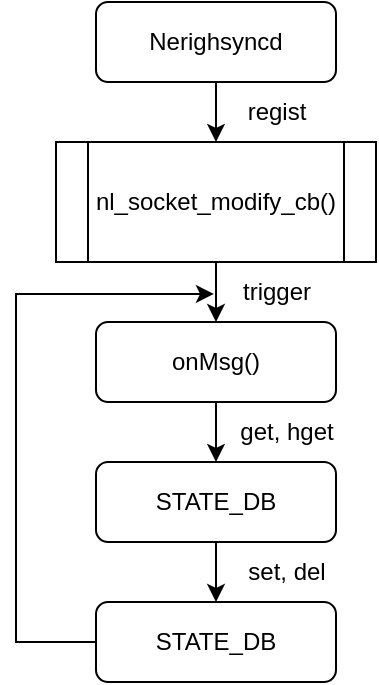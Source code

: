 <mxfile version="20.1.2" type="github">
  <diagram id="C5RBs43oDa-KdzZeNtuy" name="Page-1">
    <mxGraphModel dx="1054" dy="523" grid="1" gridSize="10" guides="1" tooltips="1" connect="1" arrows="1" fold="1" page="1" pageScale="1" pageWidth="827" pageHeight="1169" math="0" shadow="0">
      <root>
        <mxCell id="WIyWlLk6GJQsqaUBKTNV-0" />
        <mxCell id="WIyWlLk6GJQsqaUBKTNV-1" parent="WIyWlLk6GJQsqaUBKTNV-0" />
        <mxCell id="yO1y78sVCAmucmQ93rex-3" value="" style="edgeStyle=orthogonalEdgeStyle;rounded=0;orthogonalLoop=1;jettySize=auto;html=1;" edge="1" parent="WIyWlLk6GJQsqaUBKTNV-1" source="WIyWlLk6GJQsqaUBKTNV-3" target="yO1y78sVCAmucmQ93rex-0">
          <mxGeometry relative="1" as="geometry">
            <Array as="points" />
          </mxGeometry>
        </mxCell>
        <mxCell id="WIyWlLk6GJQsqaUBKTNV-3" value="Nerighsyncd" style="rounded=1;whiteSpace=wrap;html=1;fontSize=12;glass=0;strokeWidth=1;shadow=0;" parent="WIyWlLk6GJQsqaUBKTNV-1" vertex="1">
          <mxGeometry x="110" y="40" width="120" height="40" as="geometry" />
        </mxCell>
        <mxCell id="yO1y78sVCAmucmQ93rex-11" value="" style="edgeStyle=orthogonalEdgeStyle;rounded=0;orthogonalLoop=1;jettySize=auto;html=1;" edge="1" parent="WIyWlLk6GJQsqaUBKTNV-1" source="WIyWlLk6GJQsqaUBKTNV-7" target="yO1y78sVCAmucmQ93rex-9">
          <mxGeometry relative="1" as="geometry" />
        </mxCell>
        <mxCell id="WIyWlLk6GJQsqaUBKTNV-7" value="onMsg()" style="rounded=1;whiteSpace=wrap;html=1;fontSize=12;glass=0;strokeWidth=1;shadow=0;" parent="WIyWlLk6GJQsqaUBKTNV-1" vertex="1">
          <mxGeometry x="110" y="200" width="120" height="40" as="geometry" />
        </mxCell>
        <mxCell id="yO1y78sVCAmucmQ93rex-23" value="" style="edgeStyle=orthogonalEdgeStyle;rounded=0;orthogonalLoop=1;jettySize=auto;html=1;" edge="1" parent="WIyWlLk6GJQsqaUBKTNV-1" source="yO1y78sVCAmucmQ93rex-0">
          <mxGeometry relative="1" as="geometry">
            <mxPoint x="170" y="200" as="targetPoint" />
          </mxGeometry>
        </mxCell>
        <mxCell id="yO1y78sVCAmucmQ93rex-0" value="nl_socket_modify_cb()" style="shape=process;whiteSpace=wrap;html=1;backgroundOutline=1;" vertex="1" parent="WIyWlLk6GJQsqaUBKTNV-1">
          <mxGeometry x="90" y="110" width="160" height="60" as="geometry" />
        </mxCell>
        <mxCell id="yO1y78sVCAmucmQ93rex-8" value="regist" style="text;html=1;align=center;verticalAlign=middle;resizable=0;points=[];autosize=1;strokeColor=none;fillColor=none;" vertex="1" parent="WIyWlLk6GJQsqaUBKTNV-1">
          <mxGeometry x="175" y="80" width="50" height="30" as="geometry" />
        </mxCell>
        <mxCell id="yO1y78sVCAmucmQ93rex-16" value="" style="edgeStyle=orthogonalEdgeStyle;rounded=0;orthogonalLoop=1;jettySize=auto;html=1;" edge="1" parent="WIyWlLk6GJQsqaUBKTNV-1" source="yO1y78sVCAmucmQ93rex-9" target="yO1y78sVCAmucmQ93rex-15">
          <mxGeometry relative="1" as="geometry" />
        </mxCell>
        <mxCell id="yO1y78sVCAmucmQ93rex-9" value="STATE_DB" style="rounded=1;whiteSpace=wrap;html=1;fontSize=12;glass=0;strokeWidth=1;shadow=0;" vertex="1" parent="WIyWlLk6GJQsqaUBKTNV-1">
          <mxGeometry x="110" y="270" width="120" height="40" as="geometry" />
        </mxCell>
        <mxCell id="yO1y78sVCAmucmQ93rex-12" value="get, hget" style="text;html=1;align=center;verticalAlign=middle;resizable=0;points=[];autosize=1;strokeColor=none;fillColor=none;" vertex="1" parent="WIyWlLk6GJQsqaUBKTNV-1">
          <mxGeometry x="170" y="240" width="70" height="30" as="geometry" />
        </mxCell>
        <mxCell id="yO1y78sVCAmucmQ93rex-28" style="edgeStyle=orthogonalEdgeStyle;rounded=0;orthogonalLoop=1;jettySize=auto;html=1;entryX=-0.017;entryY=0.533;entryDx=0;entryDy=0;entryPerimeter=0;" edge="1" parent="WIyWlLk6GJQsqaUBKTNV-1" source="yO1y78sVCAmucmQ93rex-15" target="yO1y78sVCAmucmQ93rex-26">
          <mxGeometry relative="1" as="geometry">
            <mxPoint x="40" y="190" as="targetPoint" />
            <Array as="points">
              <mxPoint x="70" y="360" />
              <mxPoint x="70" y="186" />
            </Array>
          </mxGeometry>
        </mxCell>
        <mxCell id="yO1y78sVCAmucmQ93rex-15" value="STATE_DB" style="rounded=1;whiteSpace=wrap;html=1;fontSize=12;glass=0;strokeWidth=1;shadow=0;" vertex="1" parent="WIyWlLk6GJQsqaUBKTNV-1">
          <mxGeometry x="110" y="340" width="120" height="40" as="geometry" />
        </mxCell>
        <mxCell id="yO1y78sVCAmucmQ93rex-17" value="set, del" style="text;html=1;align=center;verticalAlign=middle;resizable=0;points=[];autosize=1;strokeColor=none;fillColor=none;" vertex="1" parent="WIyWlLk6GJQsqaUBKTNV-1">
          <mxGeometry x="175" y="310" width="60" height="30" as="geometry" />
        </mxCell>
        <mxCell id="yO1y78sVCAmucmQ93rex-26" value="trigger" style="text;html=1;align=center;verticalAlign=middle;resizable=0;points=[];autosize=1;strokeColor=none;fillColor=none;" vertex="1" parent="WIyWlLk6GJQsqaUBKTNV-1">
          <mxGeometry x="170" y="170" width="60" height="30" as="geometry" />
        </mxCell>
      </root>
    </mxGraphModel>
  </diagram>
</mxfile>
